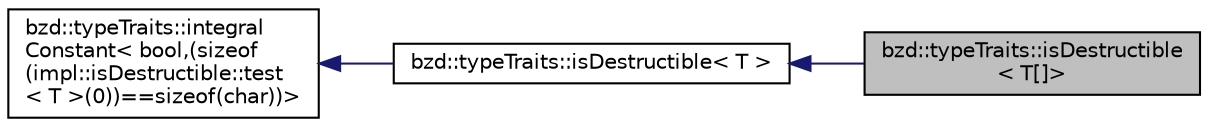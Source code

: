 digraph "bzd::typeTraits::isDestructible&lt; T[]&gt;"
{
  edge [fontname="Helvetica",fontsize="10",labelfontname="Helvetica",labelfontsize="10"];
  node [fontname="Helvetica",fontsize="10",shape=record];
  rankdir="LR";
  Node0 [label="bzd::typeTraits::isDestructible\l\< T[]\>",height=0.2,width=0.4,color="black", fillcolor="grey75", style="filled", fontcolor="black"];
  Node1 -> Node0 [dir="back",color="midnightblue",fontsize="10",style="solid",fontname="Helvetica"];
  Node1 [label="bzd::typeTraits::isDestructible\< T \>",height=0.2,width=0.4,color="black", fillcolor="white", style="filled",URL="$structbzd_1_1typeTraits_1_1isDestructible.html"];
  Node2 -> Node1 [dir="back",color="midnightblue",fontsize="10",style="solid",fontname="Helvetica"];
  Node2 [label="bzd::typeTraits::integral\lConstant\< bool,(sizeof\l(impl::isDestructible::test\l\< T \>(0))==sizeof(char))\>",height=0.2,width=0.4,color="black", fillcolor="white", style="filled",URL="$structbzd_1_1typeTraits_1_1integralConstant.html"];
}

